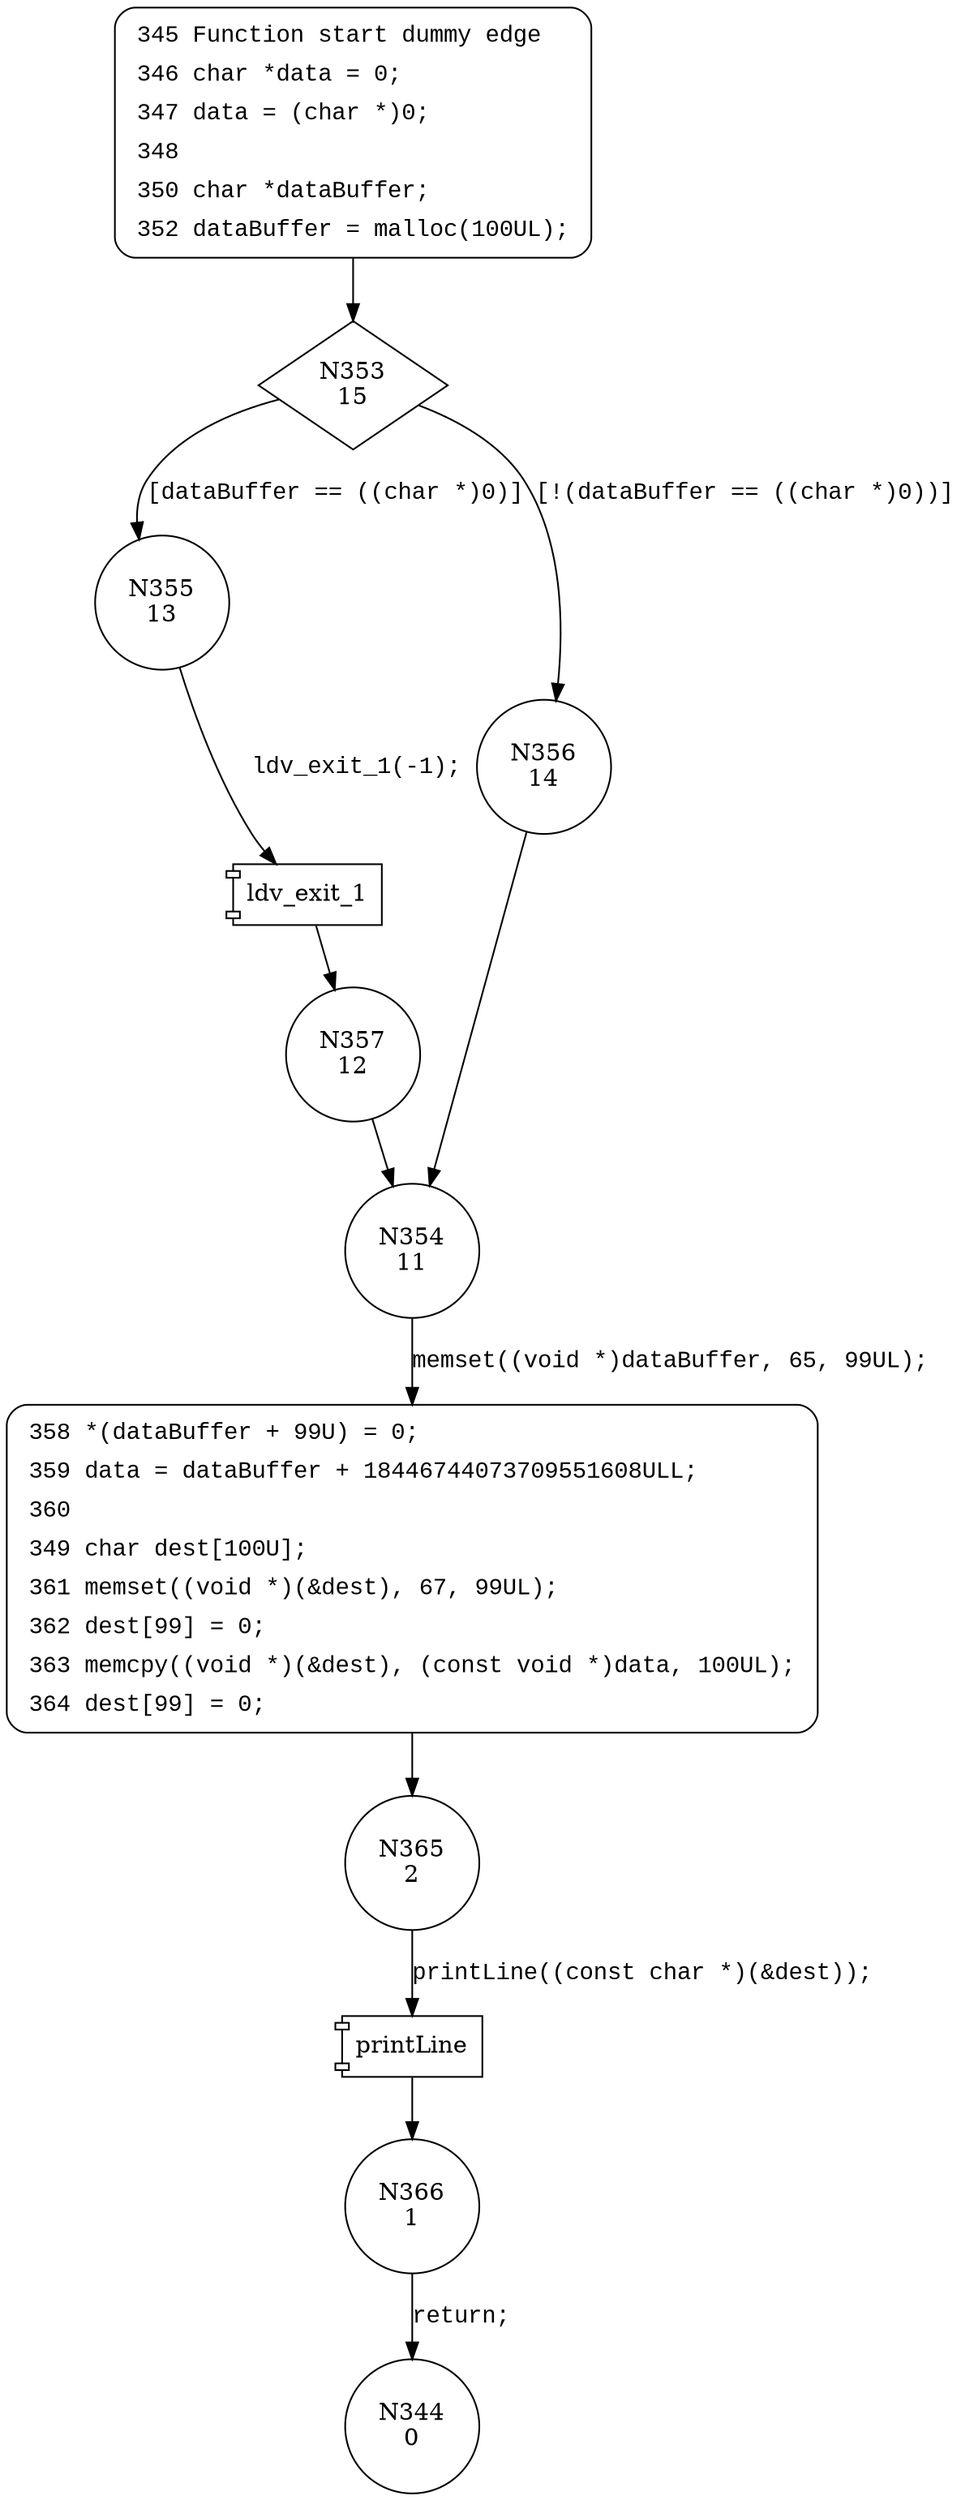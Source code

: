 digraph CWE127_Buffer_Underread__malloc_char_memcpy_06_bad {
353 [shape="diamond" label="N353\n15"]
355 [shape="circle" label="N355\n13"]
356 [shape="circle" label="N356\n14"]
354 [shape="circle" label="N354\n11"]
358 [shape="circle" label="N358\n10"]
365 [shape="circle" label="N365\n2"]
366 [shape="circle" label="N366\n1"]
357 [shape="circle" label="N357\n12"]
344 [shape="circle" label="N344\n0"]
345 [style="filled,bold" penwidth="1" fillcolor="white" fontname="Courier New" shape="Mrecord" label=<<table border="0" cellborder="0" cellpadding="3" bgcolor="white"><tr><td align="right">345</td><td align="left">Function start dummy edge</td></tr><tr><td align="right">346</td><td align="left">char *data = 0;</td></tr><tr><td align="right">347</td><td align="left">data = (char *)0;</td></tr><tr><td align="right">348</td><td align="left"></td></tr><tr><td align="right">350</td><td align="left">char *dataBuffer;</td></tr><tr><td align="right">352</td><td align="left">dataBuffer = malloc(100UL);</td></tr></table>>]
345 -> 353[label=""]
358 [style="filled,bold" penwidth="1" fillcolor="white" fontname="Courier New" shape="Mrecord" label=<<table border="0" cellborder="0" cellpadding="3" bgcolor="white"><tr><td align="right">358</td><td align="left">*(dataBuffer + 99U) = 0;</td></tr><tr><td align="right">359</td><td align="left">data = dataBuffer + 18446744073709551608ULL;</td></tr><tr><td align="right">360</td><td align="left"></td></tr><tr><td align="right">349</td><td align="left">char dest[100U];</td></tr><tr><td align="right">361</td><td align="left">memset((void *)(&amp;dest), 67, 99UL);</td></tr><tr><td align="right">362</td><td align="left">dest[99] = 0;</td></tr><tr><td align="right">363</td><td align="left">memcpy((void *)(&amp;dest), (const void *)data, 100UL);</td></tr><tr><td align="right">364</td><td align="left">dest[99] = 0;</td></tr></table>>]
358 -> 365[label=""]
353 -> 355 [label="[dataBuffer == ((char *)0)]" fontname="Courier New"]
353 -> 356 [label="[!(dataBuffer == ((char *)0))]" fontname="Courier New"]
354 -> 358 [label="memset((void *)dataBuffer, 65, 99UL);" fontname="Courier New"]
100034 [shape="component" label="printLine"]
365 -> 100034 [label="printLine((const char *)(&dest));" fontname="Courier New"]
100034 -> 366 [label="" fontname="Courier New"]
100035 [shape="component" label="ldv_exit_1"]
355 -> 100035 [label="ldv_exit_1(-1);" fontname="Courier New"]
100035 -> 357 [label="" fontname="Courier New"]
356 -> 354 [label="" fontname="Courier New"]
366 -> 344 [label="return;" fontname="Courier New"]
357 -> 354 [label="" fontname="Courier New"]
}